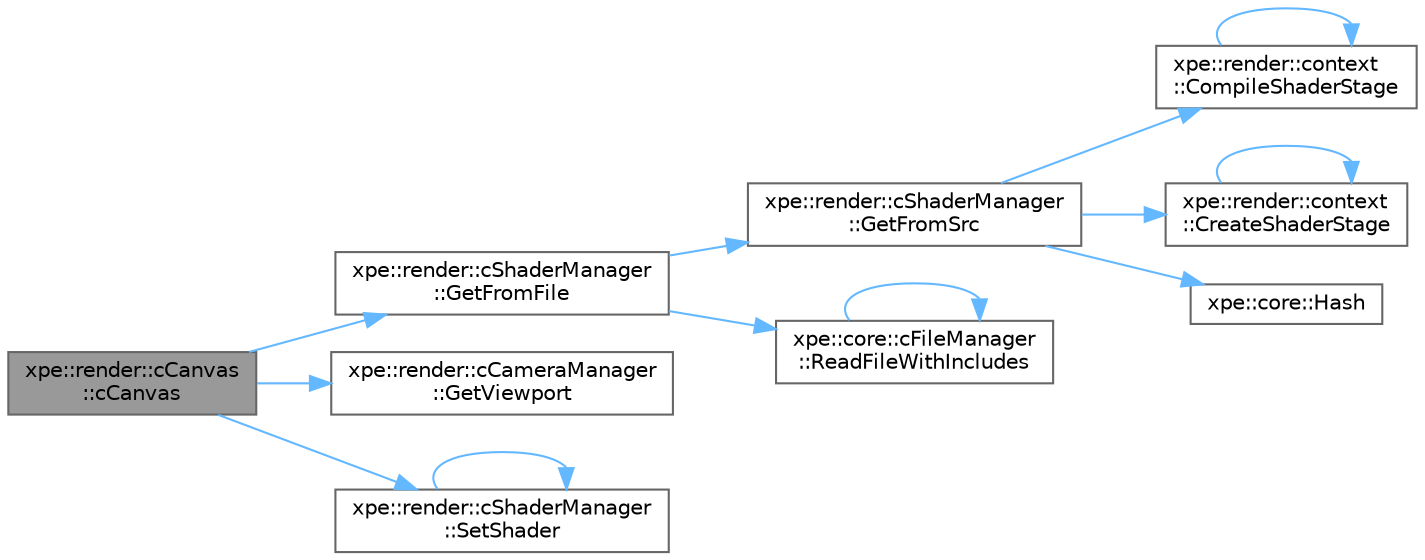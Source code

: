 digraph "xpe::render::cCanvas::cCanvas"
{
 // LATEX_PDF_SIZE
  bgcolor="transparent";
  edge [fontname=Helvetica,fontsize=10,labelfontname=Helvetica,labelfontsize=10];
  node [fontname=Helvetica,fontsize=10,shape=box,height=0.2,width=0.4];
  rankdir="LR";
  Node1 [id="Node000001",label="xpe::render::cCanvas\l::cCanvas",height=0.2,width=0.4,color="gray40", fillcolor="grey60", style="filled", fontcolor="black",tooltip=" "];
  Node1 -> Node2 [id="edge37_Node000001_Node000002",color="steelblue1",style="solid",tooltip=" "];
  Node2 [id="Node000002",label="xpe::render::cShaderManager\l::GetFromFile",height=0.2,width=0.4,color="grey40", fillcolor="white", style="filled",URL="$classxpe_1_1render_1_1c_shader_manager.html#a97a6e32b351d6afb063039f115b55ae7",tooltip=" "];
  Node2 -> Node3 [id="edge38_Node000002_Node000003",color="steelblue1",style="solid",tooltip=" "];
  Node3 [id="Node000003",label="xpe::render::cShaderManager\l::GetFromSrc",height=0.2,width=0.4,color="grey40", fillcolor="white", style="filled",URL="$classxpe_1_1render_1_1c_shader_manager.html#a118920e0723385c43912ddc9ac7441d7",tooltip=" "];
  Node3 -> Node4 [id="edge39_Node000003_Node000004",color="steelblue1",style="solid",tooltip=" "];
  Node4 [id="Node000004",label="xpe::render::context\l::CompileShaderStage",height=0.2,width=0.4,color="grey40", fillcolor="white", style="filled",URL="$namespacexpe_1_1render_1_1context.html#a816f76047d559204c31d48f1d3d443db",tooltip=" "];
  Node4 -> Node4 [id="edge40_Node000004_Node000004",color="steelblue1",style="solid",tooltip=" "];
  Node3 -> Node5 [id="edge41_Node000003_Node000005",color="steelblue1",style="solid",tooltip=" "];
  Node5 [id="Node000005",label="xpe::render::context\l::CreateShaderStage",height=0.2,width=0.4,color="grey40", fillcolor="white", style="filled",URL="$namespacexpe_1_1render_1_1context.html#ac9189ce9a5381facd88c5277f912f364",tooltip=" "];
  Node5 -> Node5 [id="edge42_Node000005_Node000005",color="steelblue1",style="solid",tooltip=" "];
  Node3 -> Node6 [id="edge43_Node000003_Node000006",color="steelblue1",style="solid",tooltip=" "];
  Node6 [id="Node000006",label="xpe::core::Hash",height=0.2,width=0.4,color="grey40", fillcolor="white", style="filled",URL="$namespacexpe_1_1core.html#a21084dba4baabe2a8da4ee568572f6da",tooltip=" "];
  Node2 -> Node7 [id="edge44_Node000002_Node000007",color="steelblue1",style="solid",tooltip=" "];
  Node7 [id="Node000007",label="xpe::core::cFileManager\l::ReadFileWithIncludes",height=0.2,width=0.4,color="grey40", fillcolor="white", style="filled",URL="$classxpe_1_1core_1_1c_file_manager.html#a3026d07fbdb1dc19bc823cf2e474ba7d",tooltip=" "];
  Node7 -> Node7 [id="edge45_Node000007_Node000007",color="steelblue1",style="solid",tooltip=" "];
  Node1 -> Node8 [id="edge46_Node000001_Node000008",color="steelblue1",style="solid",tooltip=" "];
  Node8 [id="Node000008",label="xpe::render::cCameraManager\l::GetViewport",height=0.2,width=0.4,color="grey40", fillcolor="white", style="filled",URL="$classxpe_1_1render_1_1c_camera_manager.html#abe3b469b340e88d3b463a76164e5f308",tooltip=" "];
  Node1 -> Node9 [id="edge47_Node000001_Node000009",color="steelblue1",style="solid",tooltip=" "];
  Node9 [id="Node000009",label="xpe::render::cShaderManager\l::SetShader",height=0.2,width=0.4,color="grey40", fillcolor="white", style="filled",URL="$classxpe_1_1render_1_1c_shader_manager.html#a25db8a33bd2cf7ff61d126363bcb945f",tooltip=" "];
  Node9 -> Node9 [id="edge48_Node000009_Node000009",color="steelblue1",style="solid",tooltip=" "];
}

